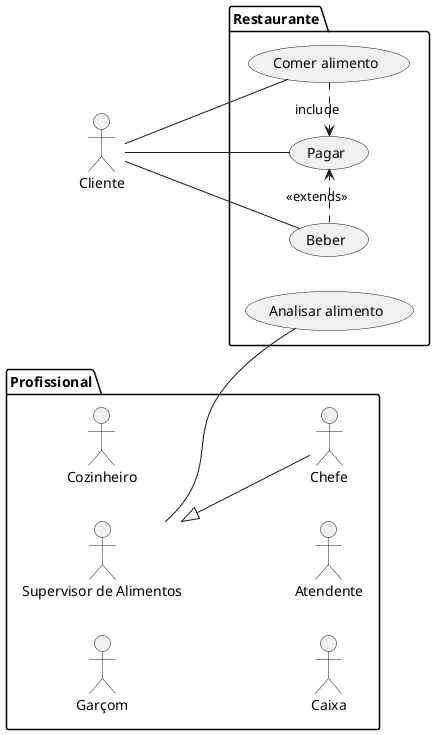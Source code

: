 @startuml

/'Casos de uso do sistema restaurante'/ 

left to right direction
actor Cliente as c


package Profissional {
  actor Garçom as g
  actor Cozinheiro as co
  actor Caixa as cx 
  actor Atendente as at 
  actor "Supervisor de Alimentos" as sa
  actor Chefe as ch 
}

package Restaurante {
  usecase "Comer alimento" as UC1
  usecase "Pagar" as UC2
  usecase "Beber" as UC3
  usecase "Analisar alimento" as UC4
  (UC1) .> (UC2) : include
  (UC3) .> (UC2) : <<extends>> 
}

sa -- UC4
c -- UC1
c -- UC2
c -- UC3
sa <|-- ch

@enduml 